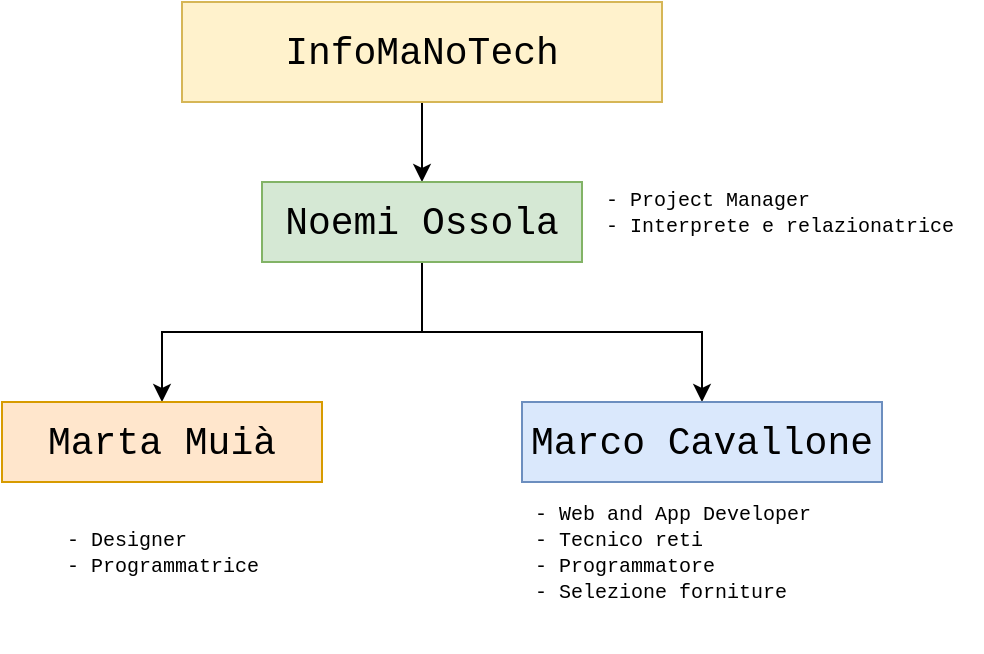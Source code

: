 <mxfile version="12.6.5" type="device"><diagram name="Page-1" id="97916047-d0de-89f5-080d-49f4d83e522f"><mxGraphModel dx="539" dy="507" grid="1" gridSize="10" guides="1" tooltips="1" connect="1" arrows="1" fold="1" page="1" pageScale="1.5" pageWidth="1169" pageHeight="827" background="#ffffff" math="0" shadow="0"><root><mxCell id="0"/><mxCell id="1" parent="0"/><mxCell id="qyTxvmagfOyetOIzb9uT-60" style="edgeStyle=orthogonalEdgeStyle;rounded=0;orthogonalLoop=1;jettySize=auto;html=1;entryX=0.5;entryY=0;entryDx=0;entryDy=0;fontSize=19;" edge="1" parent="1" source="qyTxvmagfOyetOIzb9uT-56" target="qyTxvmagfOyetOIzb9uT-57"><mxGeometry relative="1" as="geometry"/></mxCell><mxCell id="qyTxvmagfOyetOIzb9uT-56" value="&lt;div align=&quot;center&quot;&gt;&lt;font face=&quot;Courier New&quot;&gt;InfoMaNoTech&lt;/font&gt;&lt;/div&gt;" style="rounded=0;whiteSpace=wrap;html=1;align=center;fontSize=19;fillColor=#fff2cc;strokeColor=#d6b656;" vertex="1" parent="1"><mxGeometry x="360" y="30" width="240" height="50" as="geometry"/></mxCell><mxCell id="qyTxvmagfOyetOIzb9uT-62" value="" style="edgeStyle=orthogonalEdgeStyle;rounded=0;orthogonalLoop=1;jettySize=auto;html=1;fontSize=19;" edge="1" parent="1" source="qyTxvmagfOyetOIzb9uT-57" target="qyTxvmagfOyetOIzb9uT-61"><mxGeometry relative="1" as="geometry"/></mxCell><mxCell id="qyTxvmagfOyetOIzb9uT-63" style="edgeStyle=orthogonalEdgeStyle;rounded=0;orthogonalLoop=1;jettySize=auto;html=1;fontSize=19;entryX=0.5;entryY=0;entryDx=0;entryDy=0;" edge="1" parent="1" source="qyTxvmagfOyetOIzb9uT-57" target="qyTxvmagfOyetOIzb9uT-64"><mxGeometry relative="1" as="geometry"><mxPoint x="560" y="230.0" as="targetPoint"/><Array as="points"><mxPoint x="480" y="195"/><mxPoint x="620" y="195"/></Array></mxGeometry></mxCell><mxCell id="qyTxvmagfOyetOIzb9uT-57" value="&lt;div align=&quot;center&quot;&gt;&lt;font face=&quot;Courier New&quot;&gt;Noemi Ossola&lt;/font&gt;&lt;br&gt;&lt;/div&gt;" style="rounded=0;whiteSpace=wrap;html=1;fontSize=19;align=center;fillColor=#d5e8d4;strokeColor=#82b366;" vertex="1" parent="1"><mxGeometry x="400" y="120" width="160" height="40" as="geometry"/></mxCell><mxCell id="qyTxvmagfOyetOIzb9uT-61" value="&lt;div align=&quot;center&quot;&gt;&lt;p&gt;&lt;font face=&quot;Courier New&quot;&gt;Marta Muià&lt;/font&gt;&lt;/p&gt;&lt;/div&gt;" style="rounded=0;whiteSpace=wrap;html=1;fontSize=19;align=center;fillColor=#ffe6cc;strokeColor=#d79b00;" vertex="1" parent="1"><mxGeometry x="270" y="230" width="160" height="40" as="geometry"/></mxCell><mxCell id="qyTxvmagfOyetOIzb9uT-64" value="&lt;div align=&quot;center&quot;&gt;&lt;font face=&quot;Courier New&quot;&gt;Marco Cavallone&lt;/font&gt;&lt;br&gt;&lt;/div&gt;" style="rounded=0;whiteSpace=wrap;html=1;fontSize=19;align=center;fillColor=#dae8fc;strokeColor=#6c8ebf;" vertex="1" parent="1"><mxGeometry x="530" y="230" width="180" height="40" as="geometry"/></mxCell><mxCell id="qyTxvmagfOyetOIzb9uT-68" value="&lt;div style=&quot;font-size: 10px&quot; align=&quot;left&quot;&gt;&lt;font style=&quot;font-size: 10px&quot;&gt;&lt;font style=&quot;font-size: 10px&quot; face=&quot;Courier New&quot;&gt;- &lt;/font&gt;&lt;font style=&quot;font-size: 10px&quot;&gt;&lt;font style=&quot;font-size: 10px&quot;&gt;&lt;font style=&quot;font-size: 10px&quot;&gt;&lt;font face=&quot;Courier New&quot;&gt;Project Manager&lt;/font&gt;&lt;font style=&quot;font-size: 10px&quot; face=&quot;Courier New&quot;&gt;&lt;br&gt;&lt;/font&gt;&lt;/font&gt;&lt;/font&gt;&lt;/font&gt;&lt;/font&gt;&lt;/div&gt;&lt;div style=&quot;font-size: 10px&quot; align=&quot;left&quot;&gt;&lt;font style=&quot;font-size: 10px&quot;&gt;&lt;font style=&quot;font-size: 10px&quot; face=&quot;Courier New&quot;&gt;- Interprete e relazionatrice&lt;/font&gt;&lt;br&gt;&lt;/font&gt;&lt;/div&gt;" style="text;html=1;align=left;verticalAlign=middle;resizable=0;points=[];autosize=1;fontSize=19;" vertex="1" parent="1"><mxGeometry x="570" y="110" width="190" height="50" as="geometry"/></mxCell><mxCell id="qyTxvmagfOyetOIzb9uT-69" value="&lt;div style=&quot;font-size: 10px&quot; align=&quot;left&quot;&gt;&lt;font style=&quot;font-size: 10px&quot; face=&quot;Courier New&quot;&gt;- Designer&lt;/font&gt;&lt;/div&gt;&lt;div style=&quot;font-size: 10px&quot; align=&quot;left&quot;&gt;&lt;font style=&quot;font-size: 10px&quot; face=&quot;Courier New&quot;&gt;- Programmatrice&lt;br&gt;&lt;/font&gt;&lt;/div&gt;" style="text;html=1;align=center;verticalAlign=middle;resizable=0;points=[];autosize=1;fontSize=19;" vertex="1" parent="1"><mxGeometry x="295" y="280" width="110" height="50" as="geometry"/></mxCell><mxCell id="qyTxvmagfOyetOIzb9uT-70" value="&lt;div style=&quot;font-size: 10px&quot; align=&quot;left&quot;&gt;&lt;font style=&quot;font-size: 10px&quot; face=&quot;Courier New&quot;&gt;- Web and App Developer&lt;br&gt;&lt;/font&gt;&lt;/div&gt;&lt;div style=&quot;font-size: 10px&quot; align=&quot;left&quot;&gt;&lt;font style=&quot;font-size: 10px&quot; face=&quot;Courier New&quot;&gt;- Tecnico reti&lt;/font&gt;&lt;/div&gt;&lt;div style=&quot;font-size: 10px&quot; align=&quot;left&quot;&gt;&lt;font style=&quot;font-size: 10px&quot; face=&quot;Courier New&quot;&gt;- Programmatore&lt;br&gt;&lt;/font&gt;&lt;/div&gt;&lt;div style=&quot;font-size: 10px&quot; align=&quot;left&quot;&gt;&lt;font style=&quot;font-size: 10px&quot; face=&quot;Courier New&quot;&gt;- Selezione forniture&lt;br&gt;&lt;/font&gt;&lt;/div&gt;" style="text;html=1;align=center;verticalAlign=middle;resizable=0;points=[];autosize=1;fontSize=19;" vertex="1" parent="1"><mxGeometry x="530" y="255" width="150" height="100" as="geometry"/></mxCell></root></mxGraphModel></diagram></mxfile>